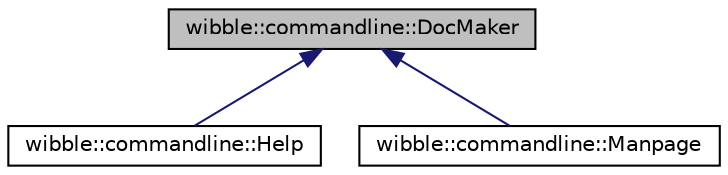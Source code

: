 digraph G
{
  edge [fontname="Helvetica",fontsize="10",labelfontname="Helvetica",labelfontsize="10"];
  node [fontname="Helvetica",fontsize="10",shape=record];
  Node1 [label="wibble::commandline::DocMaker",height=0.2,width=0.4,color="black", fillcolor="grey75", style="filled" fontcolor="black"];
  Node1 -> Node2 [dir="back",color="midnightblue",fontsize="10",style="solid",fontname="Helvetica"];
  Node2 [label="wibble::commandline::Help",height=0.2,width=0.4,color="black", fillcolor="white", style="filled",URL="$classwibble_1_1commandline_1_1Help.html"];
  Node1 -> Node3 [dir="back",color="midnightblue",fontsize="10",style="solid",fontname="Helvetica"];
  Node3 [label="wibble::commandline::Manpage",height=0.2,width=0.4,color="black", fillcolor="white", style="filled",URL="$classwibble_1_1commandline_1_1Manpage.html"];
}
